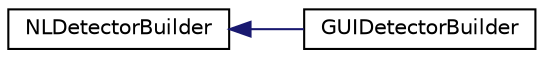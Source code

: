 digraph "Graphical Class Hierarchy"
{
  edge [fontname="Helvetica",fontsize="10",labelfontname="Helvetica",labelfontsize="10"];
  node [fontname="Helvetica",fontsize="10",shape=record];
  rankdir="LR";
  Node0 [label="NLDetectorBuilder",height=0.2,width=0.4,color="black", fillcolor="white", style="filled",URL="$dc/d12/class_n_l_detector_builder.html",tooltip="Builds detectors for microsim. "];
  Node0 -> Node1 [dir="back",color="midnightblue",fontsize="10",style="solid",fontname="Helvetica"];
  Node1 [label="GUIDetectorBuilder",height=0.2,width=0.4,color="black", fillcolor="white", style="filled",URL="$d0/d3f/class_g_u_i_detector_builder.html",tooltip="Builds detectors for guisim. "];
}
